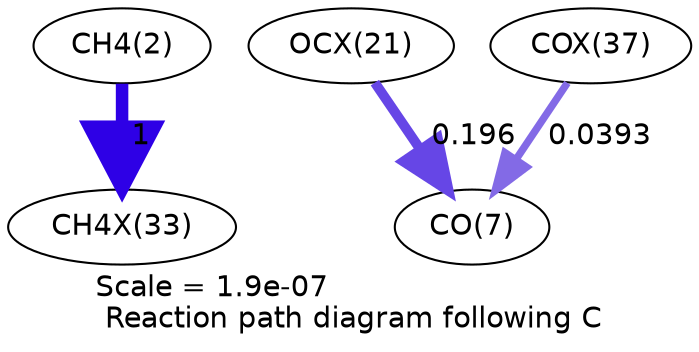digraph reaction_paths {
center=1;
s4 -> s51[fontname="Helvetica", penwidth=6, arrowsize=3, color="0.7, 1.5, 0.9"
, label=" 1"];
s45 -> s9[fontname="Helvetica", penwidth=4.77, arrowsize=2.39, color="0.7, 0.696, 0.9"
, label=" 0.196"];
s55 -> s9[fontname="Helvetica", penwidth=3.56, arrowsize=1.78, color="0.7, 0.539, 0.9"
, label=" 0.0393"];
s4 [ fontname="Helvetica", label="CH4(2)"];
s9 [ fontname="Helvetica", label="CO(7)"];
s45 [ fontname="Helvetica", label="OCX(21)"];
s51 [ fontname="Helvetica", label="CH4X(33)"];
s55 [ fontname="Helvetica", label="COX(37)"];
 label = "Scale = 1.9e-07\l Reaction path diagram following C";
 fontname = "Helvetica";
}

